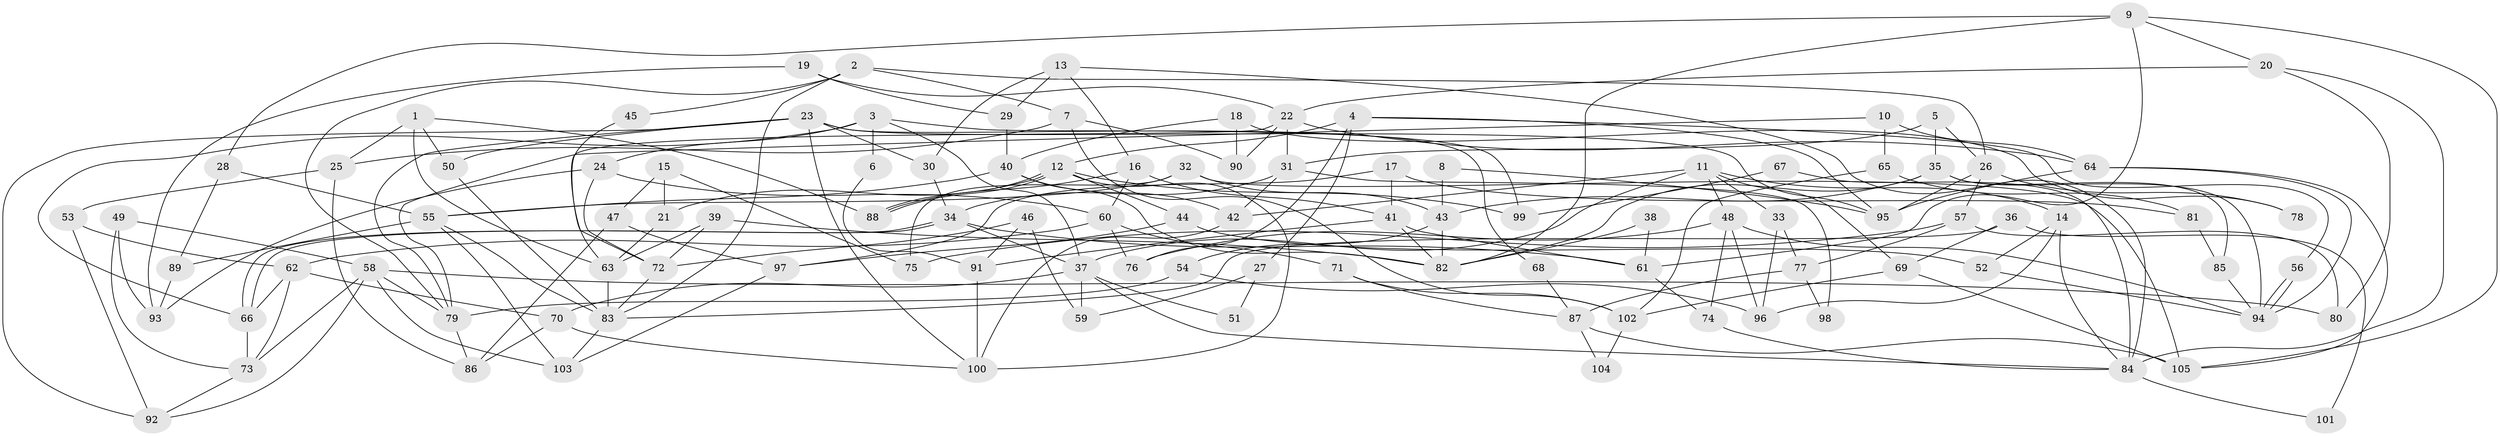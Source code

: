 // coarse degree distribution, {6: 0.19696969696969696, 8: 0.06060606060606061, 2: 0.10606060606060606, 5: 0.18181818181818182, 3: 0.19696969696969696, 9: 0.045454545454545456, 7: 0.09090909090909091, 4: 0.10606060606060606, 10: 0.015151515151515152}
// Generated by graph-tools (version 1.1) at 2025/23/03/03/25 07:23:58]
// undirected, 105 vertices, 210 edges
graph export_dot {
graph [start="1"]
  node [color=gray90,style=filled];
  1;
  2;
  3;
  4;
  5;
  6;
  7;
  8;
  9;
  10;
  11;
  12;
  13;
  14;
  15;
  16;
  17;
  18;
  19;
  20;
  21;
  22;
  23;
  24;
  25;
  26;
  27;
  28;
  29;
  30;
  31;
  32;
  33;
  34;
  35;
  36;
  37;
  38;
  39;
  40;
  41;
  42;
  43;
  44;
  45;
  46;
  47;
  48;
  49;
  50;
  51;
  52;
  53;
  54;
  55;
  56;
  57;
  58;
  59;
  60;
  61;
  62;
  63;
  64;
  65;
  66;
  67;
  68;
  69;
  70;
  71;
  72;
  73;
  74;
  75;
  76;
  77;
  78;
  79;
  80;
  81;
  82;
  83;
  84;
  85;
  86;
  87;
  88;
  89;
  90;
  91;
  92;
  93;
  94;
  95;
  96;
  97;
  98;
  99;
  100;
  101;
  102;
  103;
  104;
  105;
  1 -- 50;
  1 -- 88;
  1 -- 25;
  1 -- 63;
  2 -- 79;
  2 -- 83;
  2 -- 7;
  2 -- 26;
  2 -- 45;
  3 -- 66;
  3 -- 37;
  3 -- 6;
  3 -- 24;
  3 -- 99;
  4 -- 95;
  4 -- 12;
  4 -- 27;
  4 -- 56;
  4 -- 76;
  5 -- 31;
  5 -- 26;
  5 -- 35;
  6 -- 91;
  7 -- 25;
  7 -- 90;
  7 -- 102;
  8 -- 95;
  8 -- 43;
  9 -- 20;
  9 -- 82;
  9 -- 28;
  9 -- 61;
  9 -- 105;
  10 -- 64;
  10 -- 79;
  10 -- 65;
  11 -- 14;
  11 -- 69;
  11 -- 33;
  11 -- 37;
  11 -- 42;
  11 -- 48;
  12 -- 44;
  12 -- 88;
  12 -- 88;
  12 -- 21;
  12 -- 99;
  12 -- 100;
  13 -- 30;
  13 -- 16;
  13 -- 29;
  13 -- 84;
  14 -- 96;
  14 -- 84;
  14 -- 52;
  15 -- 21;
  15 -- 75;
  15 -- 47;
  16 -- 60;
  16 -- 41;
  16 -- 88;
  17 -- 97;
  17 -- 41;
  17 -- 81;
  18 -- 40;
  18 -- 90;
  18 -- 78;
  19 -- 22;
  19 -- 93;
  19 -- 29;
  20 -- 84;
  20 -- 22;
  20 -- 80;
  21 -- 63;
  22 -- 64;
  22 -- 31;
  22 -- 63;
  22 -- 90;
  23 -- 100;
  23 -- 92;
  23 -- 30;
  23 -- 50;
  23 -- 68;
  23 -- 79;
  23 -- 95;
  24 -- 60;
  24 -- 72;
  24 -- 93;
  25 -- 86;
  25 -- 53;
  26 -- 95;
  26 -- 57;
  26 -- 78;
  27 -- 59;
  27 -- 51;
  28 -- 55;
  28 -- 89;
  29 -- 40;
  30 -- 34;
  31 -- 42;
  31 -- 34;
  31 -- 98;
  32 -- 55;
  32 -- 43;
  32 -- 75;
  32 -- 105;
  33 -- 96;
  33 -- 77;
  34 -- 37;
  34 -- 66;
  34 -- 66;
  34 -- 61;
  35 -- 94;
  35 -- 43;
  35 -- 82;
  35 -- 85;
  36 -- 69;
  36 -- 83;
  36 -- 101;
  37 -- 84;
  37 -- 51;
  37 -- 59;
  37 -- 70;
  38 -- 61;
  38 -- 82;
  39 -- 63;
  39 -- 82;
  39 -- 72;
  40 -- 55;
  40 -- 42;
  40 -- 82;
  41 -- 82;
  41 -- 61;
  41 -- 91;
  42 -- 100;
  43 -- 82;
  43 -- 54;
  44 -- 97;
  44 -- 52;
  45 -- 72;
  46 -- 91;
  46 -- 72;
  46 -- 59;
  47 -- 86;
  47 -- 97;
  48 -- 94;
  48 -- 74;
  48 -- 76;
  48 -- 96;
  49 -- 58;
  49 -- 73;
  49 -- 93;
  50 -- 83;
  52 -- 94;
  53 -- 62;
  53 -- 92;
  54 -- 79;
  54 -- 96;
  55 -- 89;
  55 -- 83;
  55 -- 103;
  56 -- 94;
  56 -- 94;
  57 -- 80;
  57 -- 75;
  57 -- 77;
  58 -- 73;
  58 -- 103;
  58 -- 79;
  58 -- 80;
  58 -- 92;
  60 -- 62;
  60 -- 76;
  60 -- 71;
  61 -- 74;
  62 -- 66;
  62 -- 70;
  62 -- 73;
  63 -- 83;
  64 -- 105;
  64 -- 94;
  64 -- 95;
  65 -- 102;
  65 -- 81;
  66 -- 73;
  67 -- 84;
  67 -- 99;
  68 -- 87;
  69 -- 102;
  69 -- 105;
  70 -- 100;
  70 -- 86;
  71 -- 87;
  71 -- 102;
  72 -- 83;
  73 -- 92;
  74 -- 84;
  77 -- 87;
  77 -- 98;
  79 -- 86;
  81 -- 85;
  83 -- 103;
  84 -- 101;
  85 -- 94;
  87 -- 105;
  87 -- 104;
  89 -- 93;
  91 -- 100;
  97 -- 103;
  102 -- 104;
}
